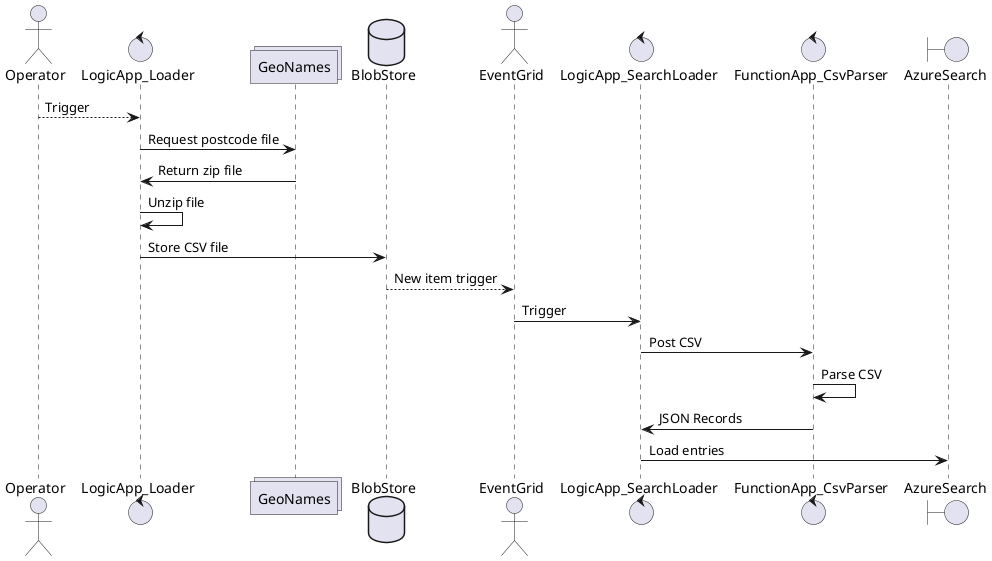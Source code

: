 @startuml Feature 1 - Postal Codes Overview
actor Operator
control LogicApp_Loader
collections GeoNames
database BlobStore
actor EventGrid
control LogicApp_SearchLoader
control FunctionApp_CsvParser
boundary AzureSearch

Operator --> LogicApp_Loader: Trigger
LogicApp_Loader -> GeoNames: Request postcode file
GeoNames -> LogicApp_Loader: Return zip file
LogicApp_Loader -> LogicApp_Loader: Unzip file
LogicApp_Loader -> BlobStore: Store CSV file

BlobStore --> EventGrid: New item trigger
EventGrid -> LogicApp_SearchLoader: Trigger
LogicApp_SearchLoader -> FunctionApp_CsvParser: Post CSV
FunctionApp_CsvParser -> FunctionApp_CsvParser: Parse CSV
FunctionApp_CsvParser -> LogicApp_SearchLoader: JSON Records
LogicApp_SearchLoader -> AzureSearch: Load entries
@enduml
